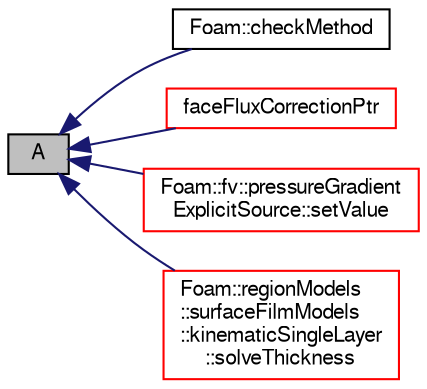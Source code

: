 digraph "A"
{
  bgcolor="transparent";
  edge [fontname="FreeSans",fontsize="10",labelfontname="FreeSans",labelfontsize="10"];
  node [fontname="FreeSans",fontsize="10",shape=record];
  rankdir="LR";
  Node5084 [label="A",height=0.2,width=0.4,color="black", fillcolor="grey75", style="filled", fontcolor="black"];
  Node5084 -> Node5085 [dir="back",color="midnightblue",fontsize="10",style="solid",fontname="FreeSans"];
  Node5085 [label="Foam::checkMethod",height=0.2,width=0.4,color="black",URL="$a21124.html#af7c5aac53b9e18ea8377a3c3a973114b"];
  Node5084 -> Node5086 [dir="back",color="midnightblue",fontsize="10",style="solid",fontname="FreeSans"];
  Node5086 [label="faceFluxCorrectionPtr",height=0.2,width=0.4,color="red",URL="$a22358.html#abca4d525cb7a95854e0bbc373847fef2",tooltip="Return pointer to face-flux non-orthogonal correction field. "];
  Node5084 -> Node5091 [dir="back",color="midnightblue",fontsize="10",style="solid",fontname="FreeSans"];
  Node5091 [label="Foam::fv::pressureGradient\lExplicitSource::setValue",height=0.2,width=0.4,color="red",URL="$a23474.html#ac4842bf62710fdacf356164c5a34d8cc",tooltip="Set 1/A coefficient. "];
  Node5084 -> Node5093 [dir="back",color="midnightblue",fontsize="10",style="solid",fontname="FreeSans"];
  Node5093 [label="Foam::regionModels\l::surfaceFilmModels\l::kinematicSingleLayer\l::solveThickness",height=0.2,width=0.4,color="red",URL="$a29042.html#a38ccae6e6751502d71d2490fca96a516",tooltip="Solve coupled velocity-thickness equations. "];
}
